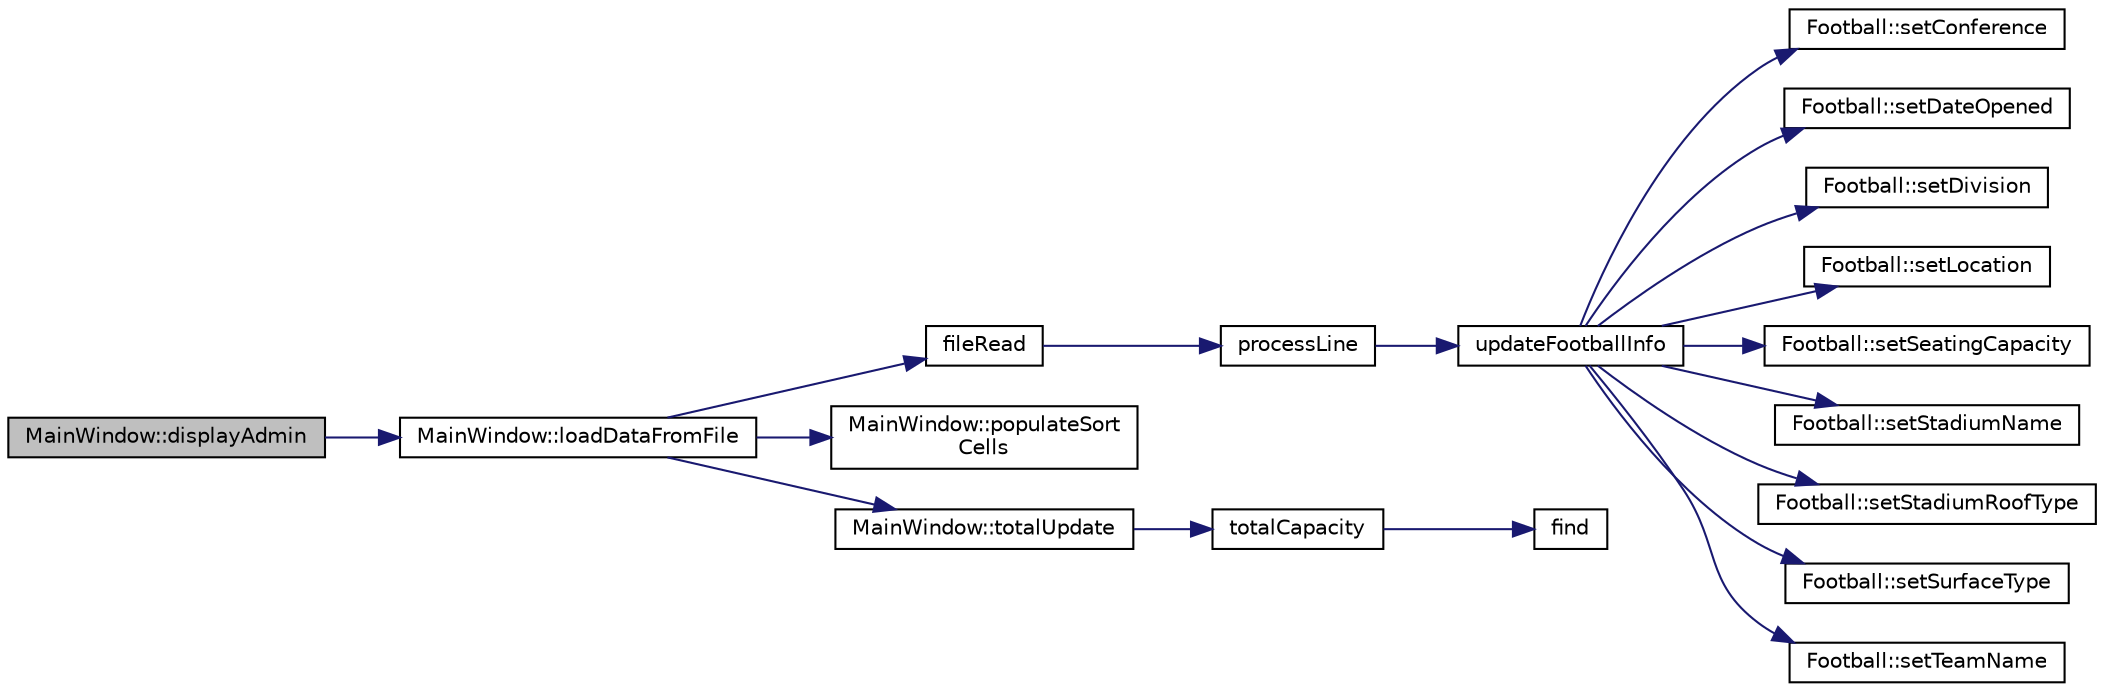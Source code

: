 digraph "MainWindow::displayAdmin"
{
 // LATEX_PDF_SIZE
  edge [fontname="Helvetica",fontsize="10",labelfontname="Helvetica",labelfontsize="10"];
  node [fontname="Helvetica",fontsize="10",shape=record];
  rankdir="LR";
  Node1 [label="MainWindow::displayAdmin",height=0.2,width=0.4,color="black", fillcolor="grey75", style="filled", fontcolor="black",tooltip=" "];
  Node1 -> Node2 [color="midnightblue",fontsize="10",style="solid",fontname="Helvetica"];
  Node2 [label="MainWindow::loadDataFromFile",height=0.2,width=0.4,color="black", fillcolor="white", style="filled",URL="$class_main_window.html#a46bf31632c039fd823541ea64d10c1a5",tooltip=" "];
  Node2 -> Node3 [color="midnightblue",fontsize="10",style="solid",fontname="Helvetica"];
  Node3 [label="fileRead",height=0.2,width=0.4,color="black", fillcolor="white", style="filled",URL="$init_8cpp.html#ae67363b9a23c86188905cd6bcdf74764",tooltip=" "];
  Node3 -> Node4 [color="midnightblue",fontsize="10",style="solid",fontname="Helvetica"];
  Node4 [label="processLine",height=0.2,width=0.4,color="black", fillcolor="white", style="filled",URL="$init_8cpp.html#af7f3614e268583403c9939ca8521b98a",tooltip=" "];
  Node4 -> Node5 [color="midnightblue",fontsize="10",style="solid",fontname="Helvetica"];
  Node5 [label="updateFootballInfo",height=0.2,width=0.4,color="black", fillcolor="white", style="filled",URL="$init_8cpp.html#a48e69591d0ec65e85ab9a184b3026692",tooltip=" "];
  Node5 -> Node6 [color="midnightblue",fontsize="10",style="solid",fontname="Helvetica"];
  Node6 [label="Football::setConference",height=0.2,width=0.4,color="black", fillcolor="white", style="filled",URL="$class_football.html#a7a4cf083f24750b12a3b7f4716407583",tooltip=" "];
  Node5 -> Node7 [color="midnightblue",fontsize="10",style="solid",fontname="Helvetica"];
  Node7 [label="Football::setDateOpened",height=0.2,width=0.4,color="black", fillcolor="white", style="filled",URL="$class_football.html#a005b1a4e38f96b0726c6be660528074c",tooltip=" "];
  Node5 -> Node8 [color="midnightblue",fontsize="10",style="solid",fontname="Helvetica"];
  Node8 [label="Football::setDivision",height=0.2,width=0.4,color="black", fillcolor="white", style="filled",URL="$class_football.html#ab1426b08b3b8fe37c4451097f5f70c64",tooltip=" "];
  Node5 -> Node9 [color="midnightblue",fontsize="10",style="solid",fontname="Helvetica"];
  Node9 [label="Football::setLocation",height=0.2,width=0.4,color="black", fillcolor="white", style="filled",URL="$class_football.html#acdd13663d5a113042cd2e075c725cb01",tooltip=" "];
  Node5 -> Node10 [color="midnightblue",fontsize="10",style="solid",fontname="Helvetica"];
  Node10 [label="Football::setSeatingCapacity",height=0.2,width=0.4,color="black", fillcolor="white", style="filled",URL="$class_football.html#adba27e14199107914cd78db40fdd143c",tooltip=" "];
  Node5 -> Node11 [color="midnightblue",fontsize="10",style="solid",fontname="Helvetica"];
  Node11 [label="Football::setStadiumName",height=0.2,width=0.4,color="black", fillcolor="white", style="filled",URL="$class_football.html#a3bbbdb96d8c9bfe2c2f8c64883d7ae46",tooltip=" "];
  Node5 -> Node12 [color="midnightblue",fontsize="10",style="solid",fontname="Helvetica"];
  Node12 [label="Football::setStadiumRoofType",height=0.2,width=0.4,color="black", fillcolor="white", style="filled",URL="$class_football.html#ad697a8ad2987cc8e824c38d2b00d6655",tooltip=" "];
  Node5 -> Node13 [color="midnightblue",fontsize="10",style="solid",fontname="Helvetica"];
  Node13 [label="Football::setSurfaceType",height=0.2,width=0.4,color="black", fillcolor="white", style="filled",URL="$class_football.html#ab6e5c0a3e8393a7bc0ff73160ad35927",tooltip=" "];
  Node5 -> Node14 [color="midnightblue",fontsize="10",style="solid",fontname="Helvetica"];
  Node14 [label="Football::setTeamName",height=0.2,width=0.4,color="black", fillcolor="white", style="filled",URL="$class_football.html#ac41eaab08c2642bbace07dddfba3793f",tooltip=" "];
  Node2 -> Node15 [color="midnightblue",fontsize="10",style="solid",fontname="Helvetica"];
  Node15 [label="MainWindow::populateSort\lCells",height=0.2,width=0.4,color="black", fillcolor="white", style="filled",URL="$class_main_window.html#a2194027ee49d71c263b70ffa961f16c8",tooltip=" "];
  Node2 -> Node16 [color="midnightblue",fontsize="10",style="solid",fontname="Helvetica"];
  Node16 [label="MainWindow::totalUpdate",height=0.2,width=0.4,color="black", fillcolor="white", style="filled",URL="$class_main_window.html#a733ecd2809146cb8725fd8248a960aca",tooltip=" "];
  Node16 -> Node17 [color="midnightblue",fontsize="10",style="solid",fontname="Helvetica"];
  Node17 [label="totalCapacity",height=0.2,width=0.4,color="black", fillcolor="white", style="filled",URL="$sort_8cpp.html#a75c465491e2c95e78598166ccb3dfd18",tooltip=" "];
  Node17 -> Node18 [color="midnightblue",fontsize="10",style="solid",fontname="Helvetica"];
  Node18 [label="find",height=0.2,width=0.4,color="black", fillcolor="white", style="filled",URL="$sort_8cpp.html#a5c09b313e479f1cbf6c118c8a1681618",tooltip=" "];
}
